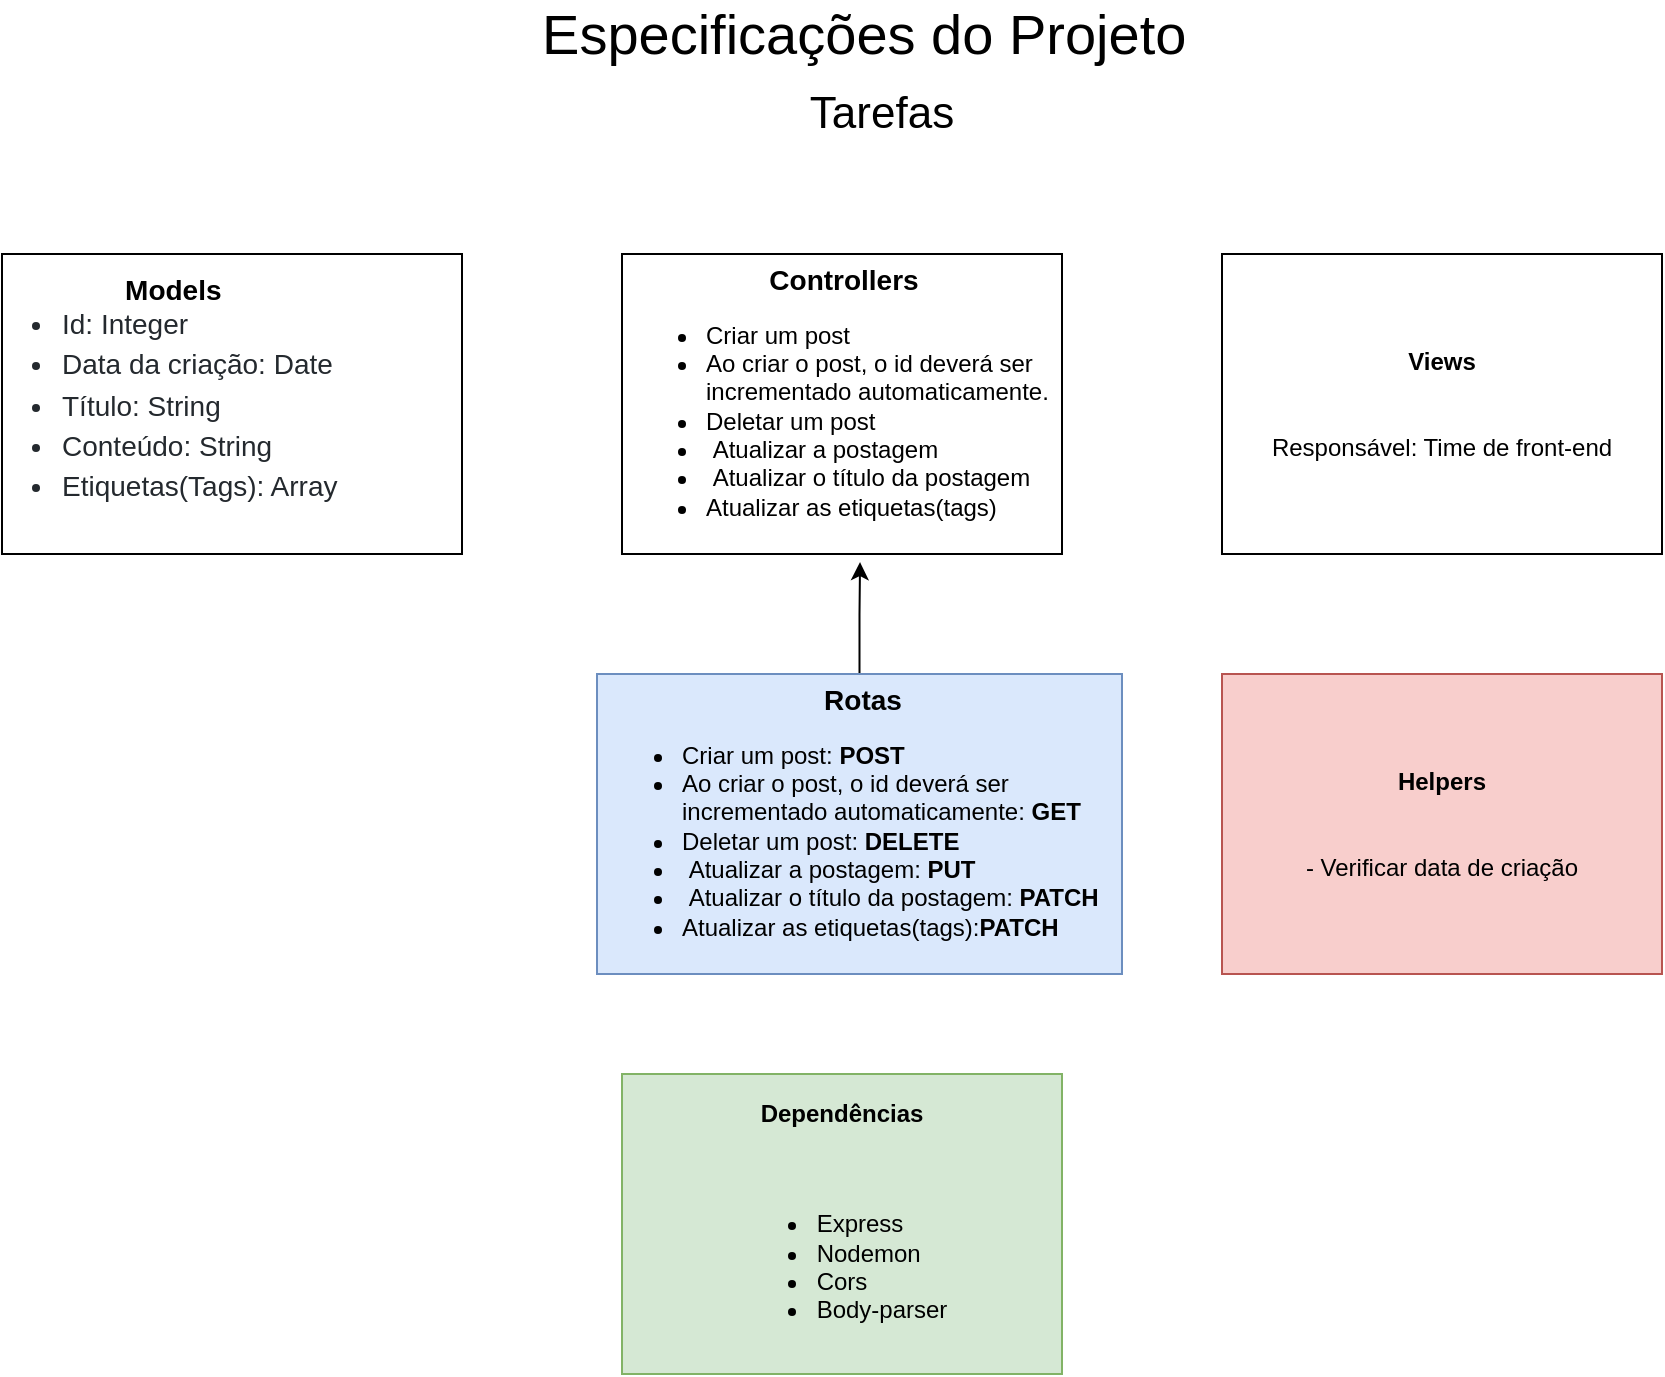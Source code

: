 <mxfile version="13.7.9" type="device"><diagram id="TNuujh90614e18exDSle" name="Página-1"><mxGraphModel dx="1679" dy="494" grid="1" gridSize="10" guides="1" tooltips="1" connect="1" arrows="1" fold="1" page="1" pageScale="1" pageWidth="827" pageHeight="1169" math="0" shadow="0"><root><mxCell id="0"/><mxCell id="1" parent="0"/><mxCell id="d6fMwVwRaeRHST3gtd1u-1" value="&lt;font style=&quot;font-size: 28px&quot;&gt;Especificações do Projeto&amp;nbsp;&lt;/font&gt;" style="text;html=1;strokeColor=none;fillColor=none;align=center;verticalAlign=middle;whiteSpace=wrap;rounded=0;strokeWidth=1;" vertex="1" parent="1"><mxGeometry x="80" y="60" width="390" height="20" as="geometry"/></mxCell><mxCell id="d6fMwVwRaeRHST3gtd1u-2" value="&lt;font style=&quot;font-size: 22px&quot;&gt;Tarefas&lt;/font&gt;" style="text;html=1;strokeColor=none;fillColor=none;align=center;verticalAlign=middle;whiteSpace=wrap;rounded=0;" vertex="1" parent="1"><mxGeometry x="260" y="100" width="40" height="20" as="geometry"/></mxCell><mxCell id="d6fMwVwRaeRHST3gtd1u-3" value="&lt;div style=&quot;text-align: center; font-size: 14px;&quot;&gt;&lt;span style=&quot;font-size: 14px;&quot;&gt;&lt;b style=&quot;font-size: 14px;&quot;&gt;Models&lt;/b&gt;&lt;/span&gt;&lt;/div&gt;&lt;ul style=&quot;box-sizing: border-box; padding-left: 2em; margin-top: 0px; margin-bottom: 16px; color: rgb(36, 41, 46); background-color: rgb(255, 255, 255); font-size: 14px;&quot;&gt;&lt;li style=&quot;box-sizing: border-box; font-size: 14px;&quot;&gt;&lt;font style=&quot;font-size: 14px;&quot;&gt;Id: Integer&amp;nbsp;&lt;/font&gt;&lt;/li&gt;&lt;li style=&quot;box-sizing: border-box; margin-top: 0.25em; font-size: 14px;&quot;&gt;&lt;font style=&quot;font-size: 14px;&quot;&gt;Data da criação: Date&amp;nbsp;&lt;/font&gt;&lt;/li&gt;&lt;li style=&quot;box-sizing: border-box; margin-top: 0.25em; font-size: 14px;&quot;&gt;&lt;font style=&quot;font-size: 14px;&quot;&gt;Título: String&lt;/font&gt;&lt;/li&gt;&lt;li style=&quot;box-sizing: border-box; margin-top: 0.25em; font-size: 14px;&quot;&gt;&lt;font style=&quot;font-size: 14px;&quot;&gt;Conteúdo: String&lt;/font&gt;&lt;/li&gt;&lt;li style=&quot;box-sizing: border-box; margin-top: 0.25em; font-size: 14px;&quot;&gt;&lt;font style=&quot;font-size: 14px;&quot;&gt;Etiquetas(Tags): Array&lt;/font&gt;&lt;/li&gt;&lt;/ul&gt;" style="rounded=0;whiteSpace=wrap;html=1;strokeWidth=1;align=left;fontSize=14;" vertex="1" parent="1"><mxGeometry x="-160" y="180" width="230" height="150" as="geometry"/></mxCell><mxCell id="d6fMwVwRaeRHST3gtd1u-4" value="&lt;div style=&quot;text-align: center&quot;&gt;&lt;span style=&quot;font-size: 14px&quot;&gt;&lt;b&gt;Controllers&lt;/b&gt;&lt;/span&gt;&lt;/div&gt;&lt;ul&gt;&lt;li&gt;&lt;span&gt;Criar um post&lt;/span&gt;&lt;/li&gt;&lt;li&gt;&lt;span&gt;Ao criar o post, o&amp;nbsp;&lt;/span&gt;&lt;span style=&quot;box-sizing: border-box&quot;&gt;id&lt;/span&gt;&lt;span&gt;&amp;nbsp;deverá ser incrementado automaticamente.&lt;/span&gt;&lt;/li&gt;&lt;li&gt;&lt;span&gt;Deletar um post&amp;nbsp;&lt;/span&gt;&lt;/li&gt;&lt;li&gt;&lt;span&gt;&amp;nbsp;&lt;/span&gt;&lt;span&gt;Atualizar a postagem&lt;/span&gt;&lt;/li&gt;&lt;li&gt;&lt;span&gt;&amp;nbsp;&lt;/span&gt;&lt;span&gt;Atualizar o título da postagem&lt;/span&gt;&lt;/li&gt;&lt;li&gt;&lt;span&gt;Atualizar as etiquetas(tags)&lt;/span&gt;&lt;/li&gt;&lt;/ul&gt;" style="rounded=0;whiteSpace=wrap;html=1;strokeWidth=1;align=left;" vertex="1" parent="1"><mxGeometry x="150" y="180" width="220" height="150" as="geometry"/></mxCell><mxCell id="d6fMwVwRaeRHST3gtd1u-5" value="&lt;b&gt;Views&lt;br&gt;&lt;/b&gt;&lt;br&gt;&lt;br&gt;Responsável: Time de front-end" style="rounded=0;whiteSpace=wrap;html=1;strokeWidth=1;" vertex="1" parent="1"><mxGeometry x="450" y="180" width="220" height="150" as="geometry"/></mxCell><mxCell id="d6fMwVwRaeRHST3gtd1u-8" value="&lt;b&gt;Helpers&lt;br&gt;&lt;/b&gt;&lt;br&gt;&lt;br&gt;- Verificar data de criação" style="rounded=0;whiteSpace=wrap;html=1;strokeWidth=1;fillColor=#f8cecc;strokeColor=#b85450;" vertex="1" parent="1"><mxGeometry x="450" y="390" width="220" height="150" as="geometry"/></mxCell><mxCell id="d6fMwVwRaeRHST3gtd1u-9" value="&lt;b&gt;Dependências&lt;br&gt;&lt;/b&gt;&lt;br&gt;&lt;div style=&quot;text-align: left&quot;&gt;&lt;br&gt;&lt;/div&gt;&lt;ul&gt;&lt;li style=&quot;text-align: left&quot;&gt;Express&lt;/li&gt;&lt;li style=&quot;text-align: left&quot;&gt;Nodemon&lt;/li&gt;&lt;li style=&quot;text-align: left&quot;&gt;Cors&lt;/li&gt;&lt;li style=&quot;text-align: left&quot;&gt;Body-parser&lt;/li&gt;&lt;/ul&gt;" style="rounded=0;whiteSpace=wrap;html=1;strokeWidth=1;fillColor=#d5e8d4;strokeColor=#82b366;" vertex="1" parent="1"><mxGeometry x="150" y="590" width="220" height="150" as="geometry"/></mxCell><mxCell id="d6fMwVwRaeRHST3gtd1u-12" style="edgeStyle=orthogonalEdgeStyle;rounded=0;orthogonalLoop=1;jettySize=auto;html=1;entryX=0.541;entryY=1.027;entryDx=0;entryDy=0;entryPerimeter=0;" edge="1" parent="1" source="d6fMwVwRaeRHST3gtd1u-11" target="d6fMwVwRaeRHST3gtd1u-4"><mxGeometry relative="1" as="geometry"/></mxCell><mxCell id="d6fMwVwRaeRHST3gtd1u-11" value="&lt;div style=&quot;text-align: center&quot;&gt;&lt;span style=&quot;font-size: 14px&quot;&gt;&lt;b&gt;Rotas&lt;/b&gt;&lt;/span&gt;&lt;/div&gt;&lt;ul&gt;&lt;li&gt;Criar um post: &lt;b&gt;POST&lt;/b&gt;&amp;nbsp;&lt;/li&gt;&lt;li&gt;Ao criar o post, o&amp;nbsp;&lt;span style=&quot;box-sizing: border-box&quot;&gt;id&lt;/span&gt;&amp;nbsp;deverá ser incrementado automaticamente: &lt;b&gt;GET&lt;/b&gt;&lt;/li&gt;&lt;li&gt;Deletar um post: &lt;b&gt;DELETE&lt;/b&gt;&amp;nbsp;&lt;/li&gt;&lt;li&gt;&amp;nbsp;Atualizar a postagem: &lt;b&gt;PUT&lt;/b&gt;&lt;/li&gt;&lt;li&gt;&amp;nbsp;Atualizar o título da postagem: &lt;b&gt;PATCH&lt;/b&gt;&lt;/li&gt;&lt;li&gt;&lt;span&gt;Atualizar as etiquetas(tags):&lt;/span&gt;&lt;b&gt;PATCH&lt;/b&gt;&lt;/li&gt;&lt;/ul&gt;" style="rounded=0;whiteSpace=wrap;html=1;strokeWidth=1;align=left;fillColor=#dae8fc;strokeColor=#6c8ebf;" vertex="1" parent="1"><mxGeometry x="137.5" y="390" width="262.5" height="150" as="geometry"/></mxCell></root></mxGraphModel></diagram></mxfile>